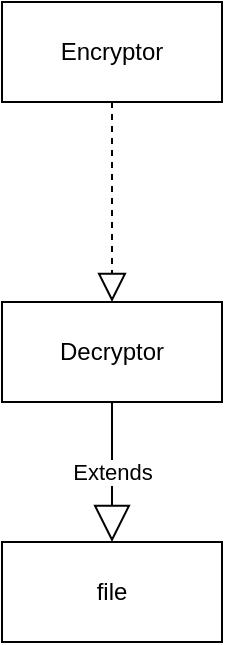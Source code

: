 <mxfile version="22.1.0" type="device">
  <diagram name="Страница — 1" id="aGnWt9MbIN1OLN_khWf-">
    <mxGraphModel dx="1386" dy="791" grid="1" gridSize="10" guides="1" tooltips="1" connect="1" arrows="1" fold="1" page="1" pageScale="1" pageWidth="827" pageHeight="1169" math="0" shadow="0">
      <root>
        <mxCell id="0" />
        <mxCell id="1" parent="0" />
        <mxCell id="tst41zbPHNi3Ui-qg7MN-9" value="Encryptor" style="html=1;whiteSpace=wrap;" vertex="1" parent="1">
          <mxGeometry x="230" y="330" width="110" height="50" as="geometry" />
        </mxCell>
        <mxCell id="tst41zbPHNi3Ui-qg7MN-10" value=" Decryptor " style="html=1;whiteSpace=wrap;" vertex="1" parent="1">
          <mxGeometry x="230" y="480" width="110" height="50" as="geometry" />
        </mxCell>
        <mxCell id="tst41zbPHNi3Ui-qg7MN-12" value="Extends" style="endArrow=block;endSize=16;endFill=0;html=1;rounded=0;exitX=0.5;exitY=1;exitDx=0;exitDy=0;" edge="1" parent="1" source="tst41zbPHNi3Ui-qg7MN-10" target="tst41zbPHNi3Ui-qg7MN-15">
          <mxGeometry width="160" relative="1" as="geometry">
            <mxPoint x="260" y="530" as="sourcePoint" />
            <mxPoint x="285" y="590" as="targetPoint" />
          </mxGeometry>
        </mxCell>
        <mxCell id="tst41zbPHNi3Ui-qg7MN-13" value="" style="endArrow=block;dashed=1;endFill=0;endSize=12;html=1;rounded=0;exitX=0.5;exitY=1;exitDx=0;exitDy=0;entryX=0.5;entryY=0;entryDx=0;entryDy=0;entryPerimeter=0;" edge="1" parent="1" source="tst41zbPHNi3Ui-qg7MN-9" target="tst41zbPHNi3Ui-qg7MN-10">
          <mxGeometry width="160" relative="1" as="geometry">
            <mxPoint x="280" y="380" as="sourcePoint" />
            <mxPoint x="280" y="480" as="targetPoint" />
            <Array as="points" />
          </mxGeometry>
        </mxCell>
        <mxCell id="tst41zbPHNi3Ui-qg7MN-15" value="file" style="html=1;whiteSpace=wrap;" vertex="1" parent="1">
          <mxGeometry x="230" y="600" width="110" height="50" as="geometry" />
        </mxCell>
      </root>
    </mxGraphModel>
  </diagram>
</mxfile>

